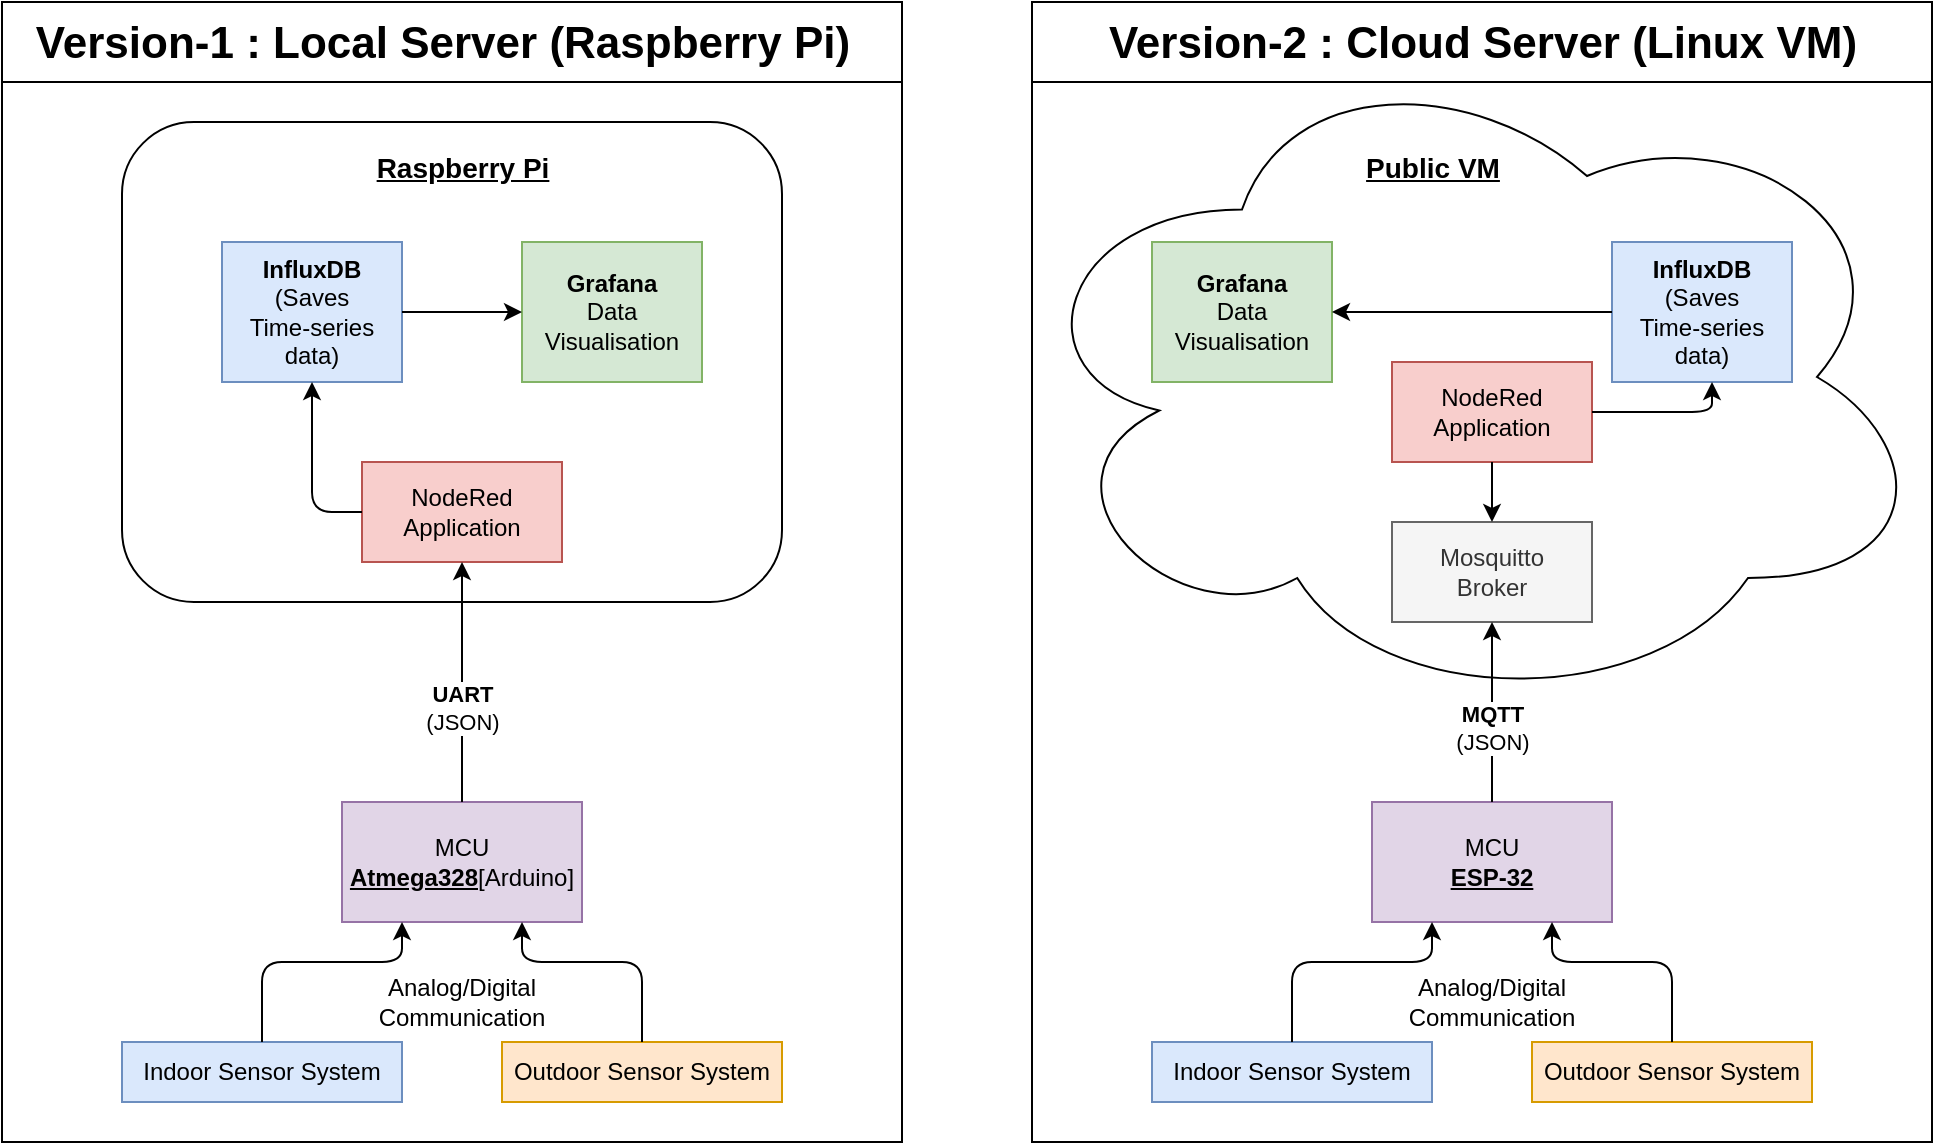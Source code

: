 <mxfile version="15.2.9" type="device"><diagram id="7A4ehd6xfF6-2-j3-v47" name="Page-1"><mxGraphModel dx="670" dy="381" grid="1" gridSize="10" guides="1" tooltips="1" connect="1" arrows="1" fold="1" page="1" pageScale="1" pageWidth="1169" pageHeight="827" math="0" shadow="0"><root><mxCell id="0"/><mxCell id="1" parent="0"/><mxCell id="ustddF3g1cYoHNaJx0ki-28" value="" style="rounded=0;whiteSpace=wrap;html=1;" vertex="1" parent="1"><mxGeometry x="595" y="80" width="450" height="570" as="geometry"/></mxCell><mxCell id="ustddF3g1cYoHNaJx0ki-48" value="" style="ellipse;shape=cloud;whiteSpace=wrap;html=1;" vertex="1" parent="1"><mxGeometry x="585" y="100" width="460" height="335" as="geometry"/></mxCell><mxCell id="ustddF3g1cYoHNaJx0ki-1" value="" style="rounded=0;whiteSpace=wrap;html=1;" vertex="1" parent="1"><mxGeometry x="80" y="80" width="450" height="570" as="geometry"/></mxCell><mxCell id="ustddF3g1cYoHNaJx0ki-6" value="&lt;font style=&quot;font-size: 22px&quot;&gt;Version-1 : Local Server (Raspberry Pi)&lt;/font&gt;" style="text;strokeColor=none;fillColor=none;html=1;fontSize=24;fontStyle=1;verticalAlign=middle;align=center;" vertex="1" parent="1"><mxGeometry x="250" y="80" width="100" height="40" as="geometry"/></mxCell><mxCell id="ustddF3g1cYoHNaJx0ki-7" value="" style="endArrow=none;html=1;" edge="1" parent="1"><mxGeometry width="50" height="50" relative="1" as="geometry"><mxPoint x="80" y="120" as="sourcePoint"/><mxPoint x="530" y="120" as="targetPoint"/></mxGeometry></mxCell><mxCell id="ustddF3g1cYoHNaJx0ki-11" value="Indoor Sensor System" style="rounded=0;whiteSpace=wrap;html=1;fillColor=#dae8fc;strokeColor=#6c8ebf;" vertex="1" parent="1"><mxGeometry x="140" y="600" width="140" height="30" as="geometry"/></mxCell><mxCell id="ustddF3g1cYoHNaJx0ki-12" value="Outdoor Sensor System" style="rounded=0;whiteSpace=wrap;html=1;fillColor=#ffe6cc;strokeColor=#d79b00;" vertex="1" parent="1"><mxGeometry x="330" y="600" width="140" height="30" as="geometry"/></mxCell><mxCell id="ustddF3g1cYoHNaJx0ki-13" value="MCU&lt;br&gt;&lt;b&gt;&lt;u&gt;Atmega328&lt;/u&gt;&lt;/b&gt;[Arduino]" style="rounded=0;whiteSpace=wrap;html=1;fillColor=#e1d5e7;strokeColor=#9673a6;" vertex="1" parent="1"><mxGeometry x="250" y="480" width="120" height="60" as="geometry"/></mxCell><mxCell id="ustddF3g1cYoHNaJx0ki-14" value="" style="endArrow=classic;html=1;exitX=0.5;exitY=0;exitDx=0;exitDy=0;entryX=0.25;entryY=1;entryDx=0;entryDy=0;" edge="1" parent="1" source="ustddF3g1cYoHNaJx0ki-11" target="ustddF3g1cYoHNaJx0ki-13"><mxGeometry width="50" height="50" relative="1" as="geometry"><mxPoint x="180" y="600" as="sourcePoint"/><mxPoint x="230" y="560" as="targetPoint"/><Array as="points"><mxPoint x="210" y="560"/><mxPoint x="280" y="560"/></Array></mxGeometry></mxCell><mxCell id="ustddF3g1cYoHNaJx0ki-15" value="" style="endArrow=classic;html=1;exitX=0.5;exitY=0;exitDx=0;exitDy=0;entryX=0.75;entryY=1;entryDx=0;entryDy=0;" edge="1" parent="1" source="ustddF3g1cYoHNaJx0ki-12" target="ustddF3g1cYoHNaJx0ki-13"><mxGeometry width="50" height="50" relative="1" as="geometry"><mxPoint x="340" y="600" as="sourcePoint"/><mxPoint x="390" y="550" as="targetPoint"/><Array as="points"><mxPoint x="400" y="560"/><mxPoint x="340" y="560"/></Array></mxGeometry></mxCell><mxCell id="ustddF3g1cYoHNaJx0ki-16" value="Analog/Digital&lt;br&gt;Communication" style="text;html=1;strokeColor=none;fillColor=none;align=center;verticalAlign=middle;whiteSpace=wrap;rounded=0;" vertex="1" parent="1"><mxGeometry x="290" y="570" width="40" height="20" as="geometry"/></mxCell><mxCell id="ustddF3g1cYoHNaJx0ki-18" value="" style="rounded=1;whiteSpace=wrap;html=1;" vertex="1" parent="1"><mxGeometry x="140" y="140" width="330" height="240" as="geometry"/></mxCell><mxCell id="ustddF3g1cYoHNaJx0ki-19" value="&lt;font style=&quot;font-size: 14px&quot;&gt;&lt;u&gt;Raspberry Pi&lt;/u&gt;&lt;/font&gt;" style="text;strokeColor=none;fillColor=none;html=1;fontSize=24;fontStyle=1;verticalAlign=middle;align=center;" vertex="1" parent="1"><mxGeometry x="260" y="150" width="100" height="20" as="geometry"/></mxCell><mxCell id="ustddF3g1cYoHNaJx0ki-21" value="NodeRed&lt;br&gt;Application" style="rounded=0;whiteSpace=wrap;html=1;fillColor=#f8cecc;strokeColor=#b85450;" vertex="1" parent="1"><mxGeometry x="260" y="310" width="100" height="50" as="geometry"/></mxCell><mxCell id="ustddF3g1cYoHNaJx0ki-22" value="" style="endArrow=classic;html=1;exitX=0.5;exitY=0;exitDx=0;exitDy=0;" edge="1" parent="1" source="ustddF3g1cYoHNaJx0ki-13" target="ustddF3g1cYoHNaJx0ki-21"><mxGeometry width="50" height="50" relative="1" as="geometry"><mxPoint x="290" y="480" as="sourcePoint"/><mxPoint x="340" y="430" as="targetPoint"/></mxGeometry></mxCell><mxCell id="ustddF3g1cYoHNaJx0ki-23" value="&lt;b&gt;UART&lt;/b&gt;&lt;br&gt;(JSON)" style="edgeLabel;html=1;align=center;verticalAlign=middle;resizable=0;points=[];" vertex="1" connectable="0" parent="ustddF3g1cYoHNaJx0ki-22"><mxGeometry x="-0.37" y="-1" relative="1" as="geometry"><mxPoint x="-1" y="-9" as="offset"/></mxGeometry></mxCell><mxCell id="ustddF3g1cYoHNaJx0ki-24" value="&lt;b&gt;&lt;font style=&quot;font-size: 12px&quot;&gt;InfluxDB&lt;/font&gt;&lt;/b&gt;&lt;br&gt;(Saves&lt;br&gt;Time-series&lt;br&gt;data)" style="rounded=0;whiteSpace=wrap;html=1;fillColor=#dae8fc;strokeColor=#6c8ebf;" vertex="1" parent="1"><mxGeometry x="190" y="200" width="90" height="70" as="geometry"/></mxCell><mxCell id="ustddF3g1cYoHNaJx0ki-25" value="&lt;b&gt;&lt;font style=&quot;font-size: 12px&quot;&gt;Grafana&lt;/font&gt;&lt;/b&gt;&lt;br&gt;Data&lt;br&gt;Visualisation" style="rounded=0;whiteSpace=wrap;html=1;fillColor=#d5e8d4;strokeColor=#82b366;" vertex="1" parent="1"><mxGeometry x="340" y="200" width="90" height="70" as="geometry"/></mxCell><mxCell id="ustddF3g1cYoHNaJx0ki-26" value="" style="endArrow=classic;html=1;exitX=0;exitY=0.5;exitDx=0;exitDy=0;entryX=0.5;entryY=1;entryDx=0;entryDy=0;" edge="1" parent="1" source="ustddF3g1cYoHNaJx0ki-21" target="ustddF3g1cYoHNaJx0ki-24"><mxGeometry width="50" height="50" relative="1" as="geometry"><mxPoint x="190" y="340" as="sourcePoint"/><mxPoint x="240" y="290" as="targetPoint"/><Array as="points"><mxPoint x="235" y="335"/></Array></mxGeometry></mxCell><mxCell id="ustddF3g1cYoHNaJx0ki-27" value="" style="endArrow=classic;html=1;" edge="1" parent="1" source="ustddF3g1cYoHNaJx0ki-24" target="ustddF3g1cYoHNaJx0ki-25"><mxGeometry width="50" height="50" relative="1" as="geometry"><mxPoint x="280" y="240" as="sourcePoint"/><mxPoint x="330" y="190" as="targetPoint"/></mxGeometry></mxCell><mxCell id="ustddF3g1cYoHNaJx0ki-29" value="&lt;font style=&quot;font-size: 22px&quot;&gt;Version-2 : Cloud Server (Linux VM)&lt;/font&gt;" style="text;strokeColor=none;fillColor=none;html=1;fontSize=24;fontStyle=1;verticalAlign=middle;align=center;" vertex="1" parent="1"><mxGeometry x="770" y="80" width="100" height="40" as="geometry"/></mxCell><mxCell id="ustddF3g1cYoHNaJx0ki-30" value="" style="endArrow=none;html=1;" edge="1" parent="1"><mxGeometry width="50" height="50" relative="1" as="geometry"><mxPoint x="595" y="120" as="sourcePoint"/><mxPoint x="1045" y="120" as="targetPoint"/></mxGeometry></mxCell><mxCell id="ustddF3g1cYoHNaJx0ki-31" value="Indoor Sensor System" style="rounded=0;whiteSpace=wrap;html=1;fillColor=#dae8fc;strokeColor=#6c8ebf;" vertex="1" parent="1"><mxGeometry x="655" y="600" width="140" height="30" as="geometry"/></mxCell><mxCell id="ustddF3g1cYoHNaJx0ki-32" value="Outdoor Sensor System" style="rounded=0;whiteSpace=wrap;html=1;fillColor=#ffe6cc;strokeColor=#d79b00;" vertex="1" parent="1"><mxGeometry x="845" y="600" width="140" height="30" as="geometry"/></mxCell><mxCell id="ustddF3g1cYoHNaJx0ki-33" value="MCU&lt;br&gt;&lt;b&gt;&lt;u&gt;ESP-32&lt;/u&gt;&lt;/b&gt;" style="rounded=0;whiteSpace=wrap;html=1;fillColor=#e1d5e7;strokeColor=#9673a6;" vertex="1" parent="1"><mxGeometry x="765" y="480" width="120" height="60" as="geometry"/></mxCell><mxCell id="ustddF3g1cYoHNaJx0ki-34" value="" style="endArrow=classic;html=1;exitX=0.5;exitY=0;exitDx=0;exitDy=0;entryX=0.25;entryY=1;entryDx=0;entryDy=0;" edge="1" parent="1" source="ustddF3g1cYoHNaJx0ki-31" target="ustddF3g1cYoHNaJx0ki-33"><mxGeometry width="50" height="50" relative="1" as="geometry"><mxPoint x="695" y="600" as="sourcePoint"/><mxPoint x="745" y="560" as="targetPoint"/><Array as="points"><mxPoint x="725" y="560"/><mxPoint x="795" y="560"/></Array></mxGeometry></mxCell><mxCell id="ustddF3g1cYoHNaJx0ki-35" value="" style="endArrow=classic;html=1;exitX=0.5;exitY=0;exitDx=0;exitDy=0;entryX=0.75;entryY=1;entryDx=0;entryDy=0;" edge="1" parent="1" source="ustddF3g1cYoHNaJx0ki-32" target="ustddF3g1cYoHNaJx0ki-33"><mxGeometry width="50" height="50" relative="1" as="geometry"><mxPoint x="855" y="600" as="sourcePoint"/><mxPoint x="905" y="550" as="targetPoint"/><Array as="points"><mxPoint x="915" y="560"/><mxPoint x="855" y="560"/></Array></mxGeometry></mxCell><mxCell id="ustddF3g1cYoHNaJx0ki-36" value="Analog/Digital&lt;br&gt;Communication" style="text;html=1;strokeColor=none;fillColor=none;align=center;verticalAlign=middle;whiteSpace=wrap;rounded=0;" vertex="1" parent="1"><mxGeometry x="805" y="570" width="40" height="20" as="geometry"/></mxCell><mxCell id="ustddF3g1cYoHNaJx0ki-38" value="&lt;font style=&quot;font-size: 14px&quot;&gt;&lt;u&gt;Public VM&lt;/u&gt;&lt;br&gt;&lt;/font&gt;" style="text;strokeColor=none;fillColor=none;html=1;fontSize=24;fontStyle=1;verticalAlign=middle;align=center;" vertex="1" parent="1"><mxGeometry x="745" y="150" width="100" height="20" as="geometry"/></mxCell><mxCell id="ustddF3g1cYoHNaJx0ki-39" value="Mosquitto &lt;br&gt;Broker" style="rounded=0;whiteSpace=wrap;html=1;fillColor=#f5f5f5;strokeColor=#666666;fontColor=#333333;" vertex="1" parent="1"><mxGeometry x="775" y="340" width="100" height="50" as="geometry"/></mxCell><mxCell id="ustddF3g1cYoHNaJx0ki-40" value="" style="endArrow=classic;html=1;exitX=0.5;exitY=0;exitDx=0;exitDy=0;" edge="1" parent="1" source="ustddF3g1cYoHNaJx0ki-33" target="ustddF3g1cYoHNaJx0ki-39"><mxGeometry width="50" height="50" relative="1" as="geometry"><mxPoint x="805" y="480" as="sourcePoint"/><mxPoint x="855" y="430" as="targetPoint"/></mxGeometry></mxCell><mxCell id="ustddF3g1cYoHNaJx0ki-41" value="&lt;b&gt;MQTT&lt;/b&gt;&lt;br&gt;(JSON)" style="edgeLabel;html=1;align=center;verticalAlign=middle;resizable=0;points=[];" vertex="1" connectable="0" parent="ustddF3g1cYoHNaJx0ki-40"><mxGeometry x="-0.37" y="-1" relative="1" as="geometry"><mxPoint x="-1" y="-9" as="offset"/></mxGeometry></mxCell><mxCell id="ustddF3g1cYoHNaJx0ki-42" value="&lt;b&gt;&lt;font style=&quot;font-size: 12px&quot;&gt;InfluxDB&lt;/font&gt;&lt;/b&gt;&lt;br&gt;(Saves&lt;br&gt;Time-series&lt;br&gt;data)" style="rounded=0;whiteSpace=wrap;html=1;fillColor=#dae8fc;strokeColor=#6c8ebf;" vertex="1" parent="1"><mxGeometry x="885" y="200" width="90" height="70" as="geometry"/></mxCell><mxCell id="ustddF3g1cYoHNaJx0ki-43" value="&lt;b&gt;&lt;font style=&quot;font-size: 12px&quot;&gt;Grafana&lt;/font&gt;&lt;/b&gt;&lt;br&gt;Data&lt;br&gt;Visualisation" style="rounded=0;whiteSpace=wrap;html=1;fillColor=#d5e8d4;strokeColor=#82b366;" vertex="1" parent="1"><mxGeometry x="655" y="200" width="90" height="70" as="geometry"/></mxCell><mxCell id="ustddF3g1cYoHNaJx0ki-49" value="NodeRed&lt;br&gt;Application" style="rounded=0;whiteSpace=wrap;html=1;fillColor=#f8cecc;strokeColor=#b85450;" vertex="1" parent="1"><mxGeometry x="775" y="260" width="100" height="50" as="geometry"/></mxCell><mxCell id="ustddF3g1cYoHNaJx0ki-52" value="" style="endArrow=classic;html=1;exitX=0.5;exitY=1;exitDx=0;exitDy=0;entryX=0.5;entryY=0;entryDx=0;entryDy=0;" edge="1" parent="1" source="ustddF3g1cYoHNaJx0ki-49" target="ustddF3g1cYoHNaJx0ki-39"><mxGeometry width="50" height="50" relative="1" as="geometry"><mxPoint x="895" y="340" as="sourcePoint"/><mxPoint x="945" y="290" as="targetPoint"/></mxGeometry></mxCell><mxCell id="ustddF3g1cYoHNaJx0ki-53" value="" style="endArrow=classic;html=1;exitX=1;exitY=0.5;exitDx=0;exitDy=0;" edge="1" parent="1" source="ustddF3g1cYoHNaJx0ki-49"><mxGeometry width="50" height="50" relative="1" as="geometry"><mxPoint x="905" y="300" as="sourcePoint"/><mxPoint x="935" y="270" as="targetPoint"/><Array as="points"><mxPoint x="935" y="285"/></Array></mxGeometry></mxCell><mxCell id="ustddF3g1cYoHNaJx0ki-54" value="" style="endArrow=classic;html=1;exitX=0;exitY=0.5;exitDx=0;exitDy=0;entryX=1;entryY=0.5;entryDx=0;entryDy=0;" edge="1" parent="1" source="ustddF3g1cYoHNaJx0ki-42" target="ustddF3g1cYoHNaJx0ki-43"><mxGeometry width="50" height="50" relative="1" as="geometry"><mxPoint x="785" y="220" as="sourcePoint"/><mxPoint x="835" y="170" as="targetPoint"/></mxGeometry></mxCell></root></mxGraphModel></diagram></mxfile>